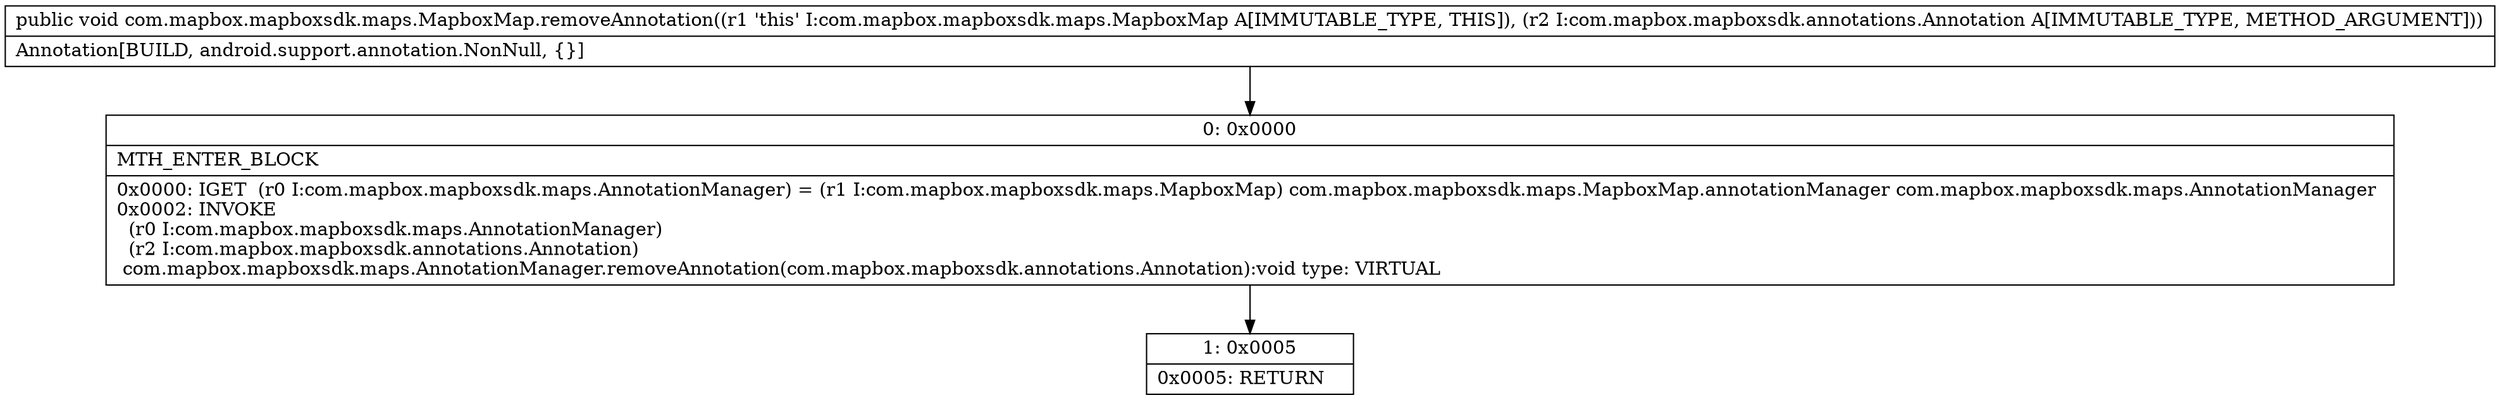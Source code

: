 digraph "CFG forcom.mapbox.mapboxsdk.maps.MapboxMap.removeAnnotation(Lcom\/mapbox\/mapboxsdk\/annotations\/Annotation;)V" {
Node_0 [shape=record,label="{0\:\ 0x0000|MTH_ENTER_BLOCK\l|0x0000: IGET  (r0 I:com.mapbox.mapboxsdk.maps.AnnotationManager) = (r1 I:com.mapbox.mapboxsdk.maps.MapboxMap) com.mapbox.mapboxsdk.maps.MapboxMap.annotationManager com.mapbox.mapboxsdk.maps.AnnotationManager \l0x0002: INVOKE  \l  (r0 I:com.mapbox.mapboxsdk.maps.AnnotationManager)\l  (r2 I:com.mapbox.mapboxsdk.annotations.Annotation)\l com.mapbox.mapboxsdk.maps.AnnotationManager.removeAnnotation(com.mapbox.mapboxsdk.annotations.Annotation):void type: VIRTUAL \l}"];
Node_1 [shape=record,label="{1\:\ 0x0005|0x0005: RETURN   \l}"];
MethodNode[shape=record,label="{public void com.mapbox.mapboxsdk.maps.MapboxMap.removeAnnotation((r1 'this' I:com.mapbox.mapboxsdk.maps.MapboxMap A[IMMUTABLE_TYPE, THIS]), (r2 I:com.mapbox.mapboxsdk.annotations.Annotation A[IMMUTABLE_TYPE, METHOD_ARGUMENT]))  | Annotation[BUILD, android.support.annotation.NonNull, \{\}]\l}"];
MethodNode -> Node_0;
Node_0 -> Node_1;
}

